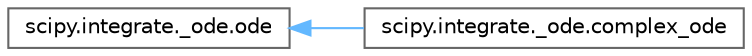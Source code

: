 digraph "Graphical Class Hierarchy"
{
 // LATEX_PDF_SIZE
  bgcolor="transparent";
  edge [fontname=Helvetica,fontsize=10,labelfontname=Helvetica,labelfontsize=10];
  node [fontname=Helvetica,fontsize=10,shape=box,height=0.2,width=0.4];
  rankdir="LR";
  Node0 [id="Node000000",label="scipy.integrate._ode.ode",height=0.2,width=0.4,color="grey40", fillcolor="white", style="filled",URL="$dd/df7/classscipy_1_1integrate_1_1__ode_1_1ode.html",tooltip=" "];
  Node0 -> Node1 [id="edge5116_Node000000_Node000001",dir="back",color="steelblue1",style="solid",tooltip=" "];
  Node1 [id="Node000001",label="scipy.integrate._ode.complex_ode",height=0.2,width=0.4,color="grey40", fillcolor="white", style="filled",URL="$d8/de6/classscipy_1_1integrate_1_1__ode_1_1complex__ode.html",tooltip=" "];
}
